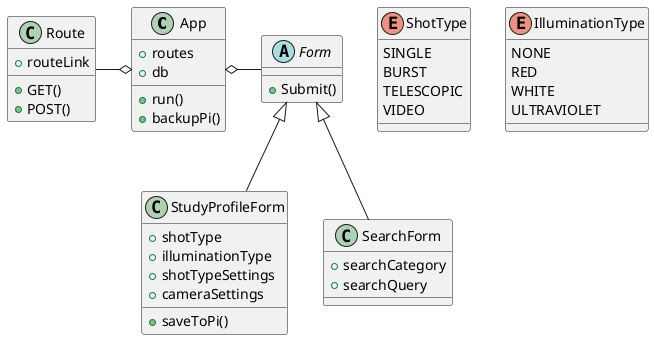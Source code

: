 @startuml
class App {
	+ routes
	+ db
	+ run()
	+ backupPi()
}
class Route {
	+ routeLink
	+ GET()
	+ POST()
}
abstract Form {
	+ Submit()
}
class StudyProfileForm {
	+ shotType
	+ illuminationType
	+ shotTypeSettings
	+ cameraSettings
	+ saveToPi()
}
class SearchForm {
	+ searchCategory
	+ searchQuery
}
enum ShotType {
	SINGLE
	BURST
	TELESCOPIC
	VIDEO
}
enum IlluminationType {
	NONE
	RED
	WHITE
	ULTRAVIOLET	
}
App o-left- Route
App o-right- Form
Form <|-- StudyProfileForm
Form <|-- SearchForm
@enduml

